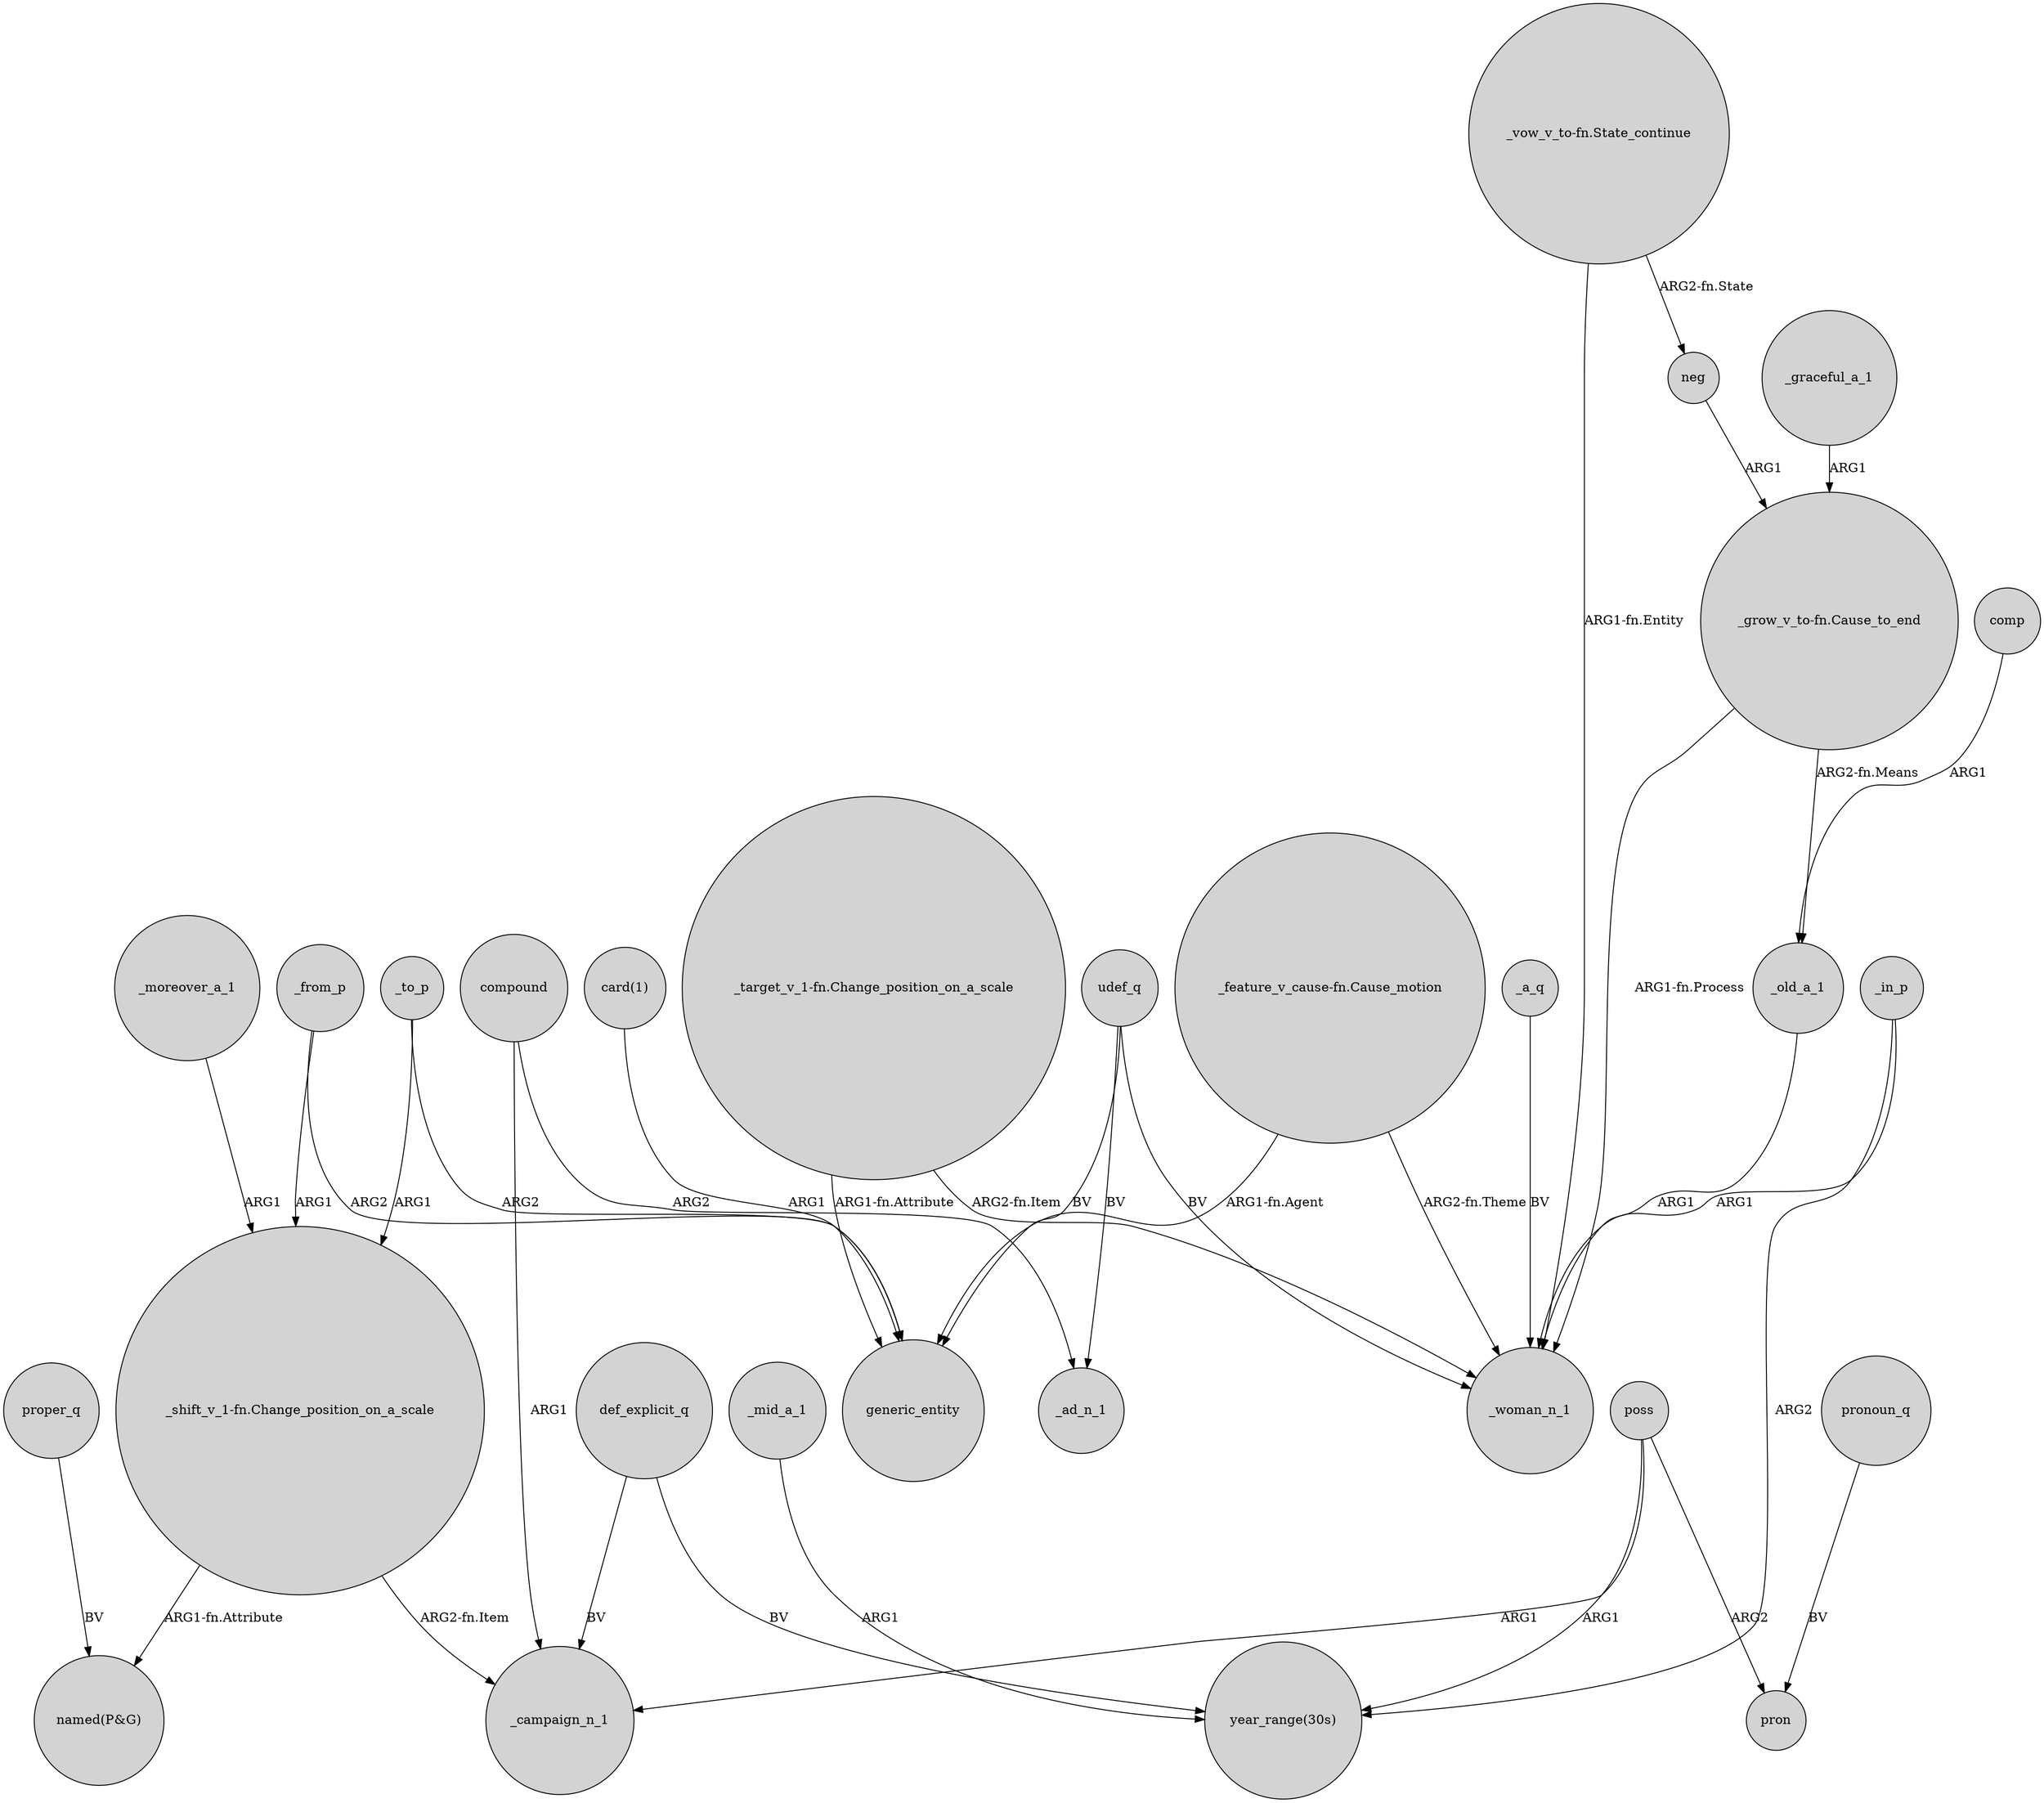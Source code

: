 digraph {
	node [shape=circle style=filled]
	def_explicit_q -> _campaign_n_1 [label=BV]
	"card(1)" -> generic_entity [label=ARG1]
	_to_p -> generic_entity [label=ARG2]
	_graceful_a_1 -> "_grow_v_to-fn.Cause_to_end" [label=ARG1]
	"_target_v_1-fn.Change_position_on_a_scale" -> _woman_n_1 [label="ARG2-fn.Item"]
	_from_p -> generic_entity [label=ARG2]
	"_feature_v_cause-fn.Cause_motion" -> _woman_n_1 [label="ARG2-fn.Theme"]
	neg -> "_grow_v_to-fn.Cause_to_end" [label=ARG1]
	udef_q -> generic_entity [label=BV]
	"_shift_v_1-fn.Change_position_on_a_scale" -> _campaign_n_1 [label="ARG2-fn.Item"]
	pronoun_q -> pron [label=BV]
	"_grow_v_to-fn.Cause_to_end" -> _woman_n_1 [label="ARG1-fn.Process"]
	"_vow_v_to-fn.State_continue" -> neg [label="ARG2-fn.State"]
	poss -> pron [label=ARG2]
	_a_q -> _woman_n_1 [label=BV]
	_from_p -> "_shift_v_1-fn.Change_position_on_a_scale" [label=ARG1]
	compound -> _ad_n_1 [label=ARG2]
	poss -> "year_range(30s)" [label=ARG1]
	proper_q -> "named(P&G)" [label=BV]
	compound -> _campaign_n_1 [label=ARG1]
	comp -> _old_a_1 [label=ARG1]
	udef_q -> _woman_n_1 [label=BV]
	_to_p -> "_shift_v_1-fn.Change_position_on_a_scale" [label=ARG1]
	_in_p -> _woman_n_1 [label=ARG1]
	_in_p -> "year_range(30s)" [label=ARG2]
	"_feature_v_cause-fn.Cause_motion" -> generic_entity [label="ARG1-fn.Agent"]
	_mid_a_1 -> "year_range(30s)" [label=ARG1]
	"_vow_v_to-fn.State_continue" -> _woman_n_1 [label="ARG1-fn.Entity"]
	def_explicit_q -> "year_range(30s)" [label=BV]
	_old_a_1 -> _woman_n_1 [label=ARG1]
	"_shift_v_1-fn.Change_position_on_a_scale" -> "named(P&G)" [label="ARG1-fn.Attribute"]
	"_grow_v_to-fn.Cause_to_end" -> _old_a_1 [label="ARG2-fn.Means"]
	poss -> _campaign_n_1 [label=ARG1]
	udef_q -> _ad_n_1 [label=BV]
	_moreover_a_1 -> "_shift_v_1-fn.Change_position_on_a_scale" [label=ARG1]
	"_target_v_1-fn.Change_position_on_a_scale" -> generic_entity [label="ARG1-fn.Attribute"]
}

